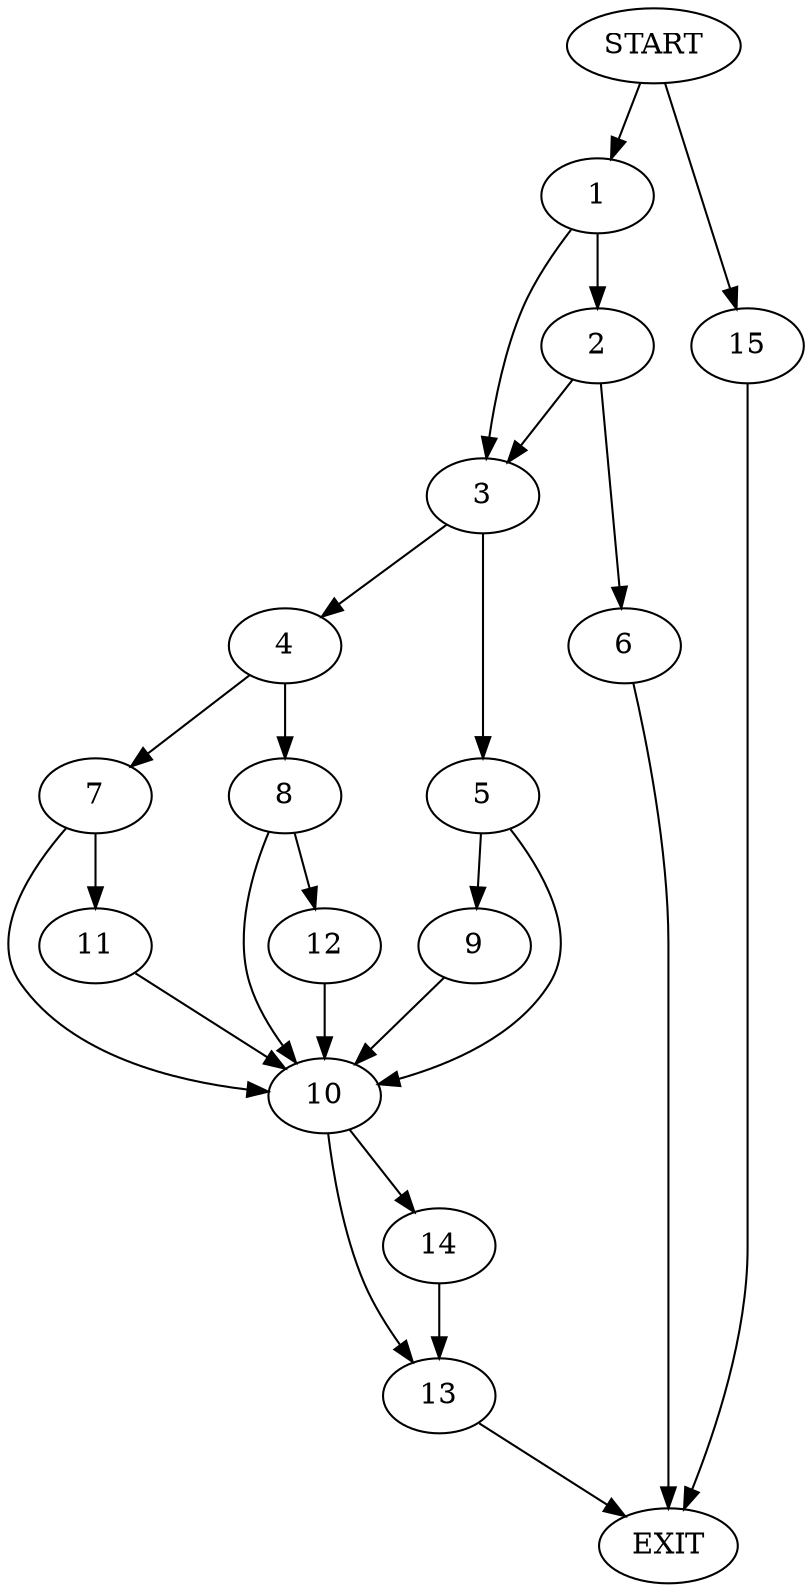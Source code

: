 digraph {
0 [label="START"]
16 [label="EXIT"]
0 -> 1
1 -> 2
1 -> 3
3 -> 4
3 -> 5
2 -> 6
2 -> 3
6 -> 16
4 -> 7
4 -> 8
5 -> 9
5 -> 10
7 -> 10
7 -> 11
8 -> 10
8 -> 12
10 -> 13
10 -> 14
12 -> 10
11 -> 10
9 -> 10
14 -> 13
13 -> 16
0 -> 15
15 -> 16
}
